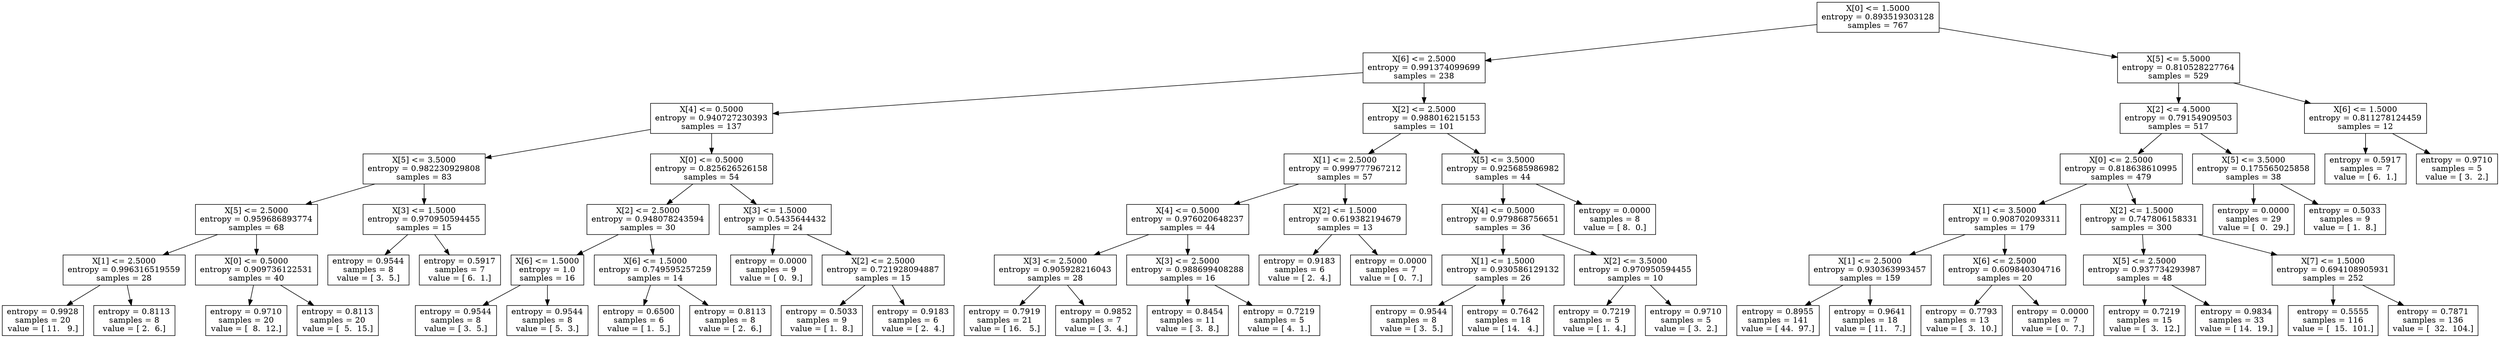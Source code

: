 digraph Tree {
0 [label="X[0] <= 1.5000\nentropy = 0.893519303128\nsamples = 767", shape="box"] ;
1 [label="X[6] <= 2.5000\nentropy = 0.991374099699\nsamples = 238", shape="box"] ;
0 -> 1 ;
2 [label="X[4] <= 0.5000\nentropy = 0.940727230393\nsamples = 137", shape="box"] ;
1 -> 2 ;
3 [label="X[5] <= 3.5000\nentropy = 0.982230929808\nsamples = 83", shape="box"] ;
2 -> 3 ;
4 [label="X[5] <= 2.5000\nentropy = 0.959686893774\nsamples = 68", shape="box"] ;
3 -> 4 ;
5 [label="X[1] <= 2.5000\nentropy = 0.996316519559\nsamples = 28", shape="box"] ;
4 -> 5 ;
6 [label="entropy = 0.9928\nsamples = 20\nvalue = [ 11.   9.]", shape="box"] ;
5 -> 6 ;
7 [label="entropy = 0.8113\nsamples = 8\nvalue = [ 2.  6.]", shape="box"] ;
5 -> 7 ;
8 [label="X[0] <= 0.5000\nentropy = 0.909736122531\nsamples = 40", shape="box"] ;
4 -> 8 ;
9 [label="entropy = 0.9710\nsamples = 20\nvalue = [  8.  12.]", shape="box"] ;
8 -> 9 ;
10 [label="entropy = 0.8113\nsamples = 20\nvalue = [  5.  15.]", shape="box"] ;
8 -> 10 ;
11 [label="X[3] <= 1.5000\nentropy = 0.970950594455\nsamples = 15", shape="box"] ;
3 -> 11 ;
12 [label="entropy = 0.9544\nsamples = 8\nvalue = [ 3.  5.]", shape="box"] ;
11 -> 12 ;
13 [label="entropy = 0.5917\nsamples = 7\nvalue = [ 6.  1.]", shape="box"] ;
11 -> 13 ;
14 [label="X[0] <= 0.5000\nentropy = 0.825626526158\nsamples = 54", shape="box"] ;
2 -> 14 ;
15 [label="X[2] <= 2.5000\nentropy = 0.948078243594\nsamples = 30", shape="box"] ;
14 -> 15 ;
16 [label="X[6] <= 1.5000\nentropy = 1.0\nsamples = 16", shape="box"] ;
15 -> 16 ;
17 [label="entropy = 0.9544\nsamples = 8\nvalue = [ 3.  5.]", shape="box"] ;
16 -> 17 ;
18 [label="entropy = 0.9544\nsamples = 8\nvalue = [ 5.  3.]", shape="box"] ;
16 -> 18 ;
19 [label="X[6] <= 1.5000\nentropy = 0.749595257259\nsamples = 14", shape="box"] ;
15 -> 19 ;
20 [label="entropy = 0.6500\nsamples = 6\nvalue = [ 1.  5.]", shape="box"] ;
19 -> 20 ;
21 [label="entropy = 0.8113\nsamples = 8\nvalue = [ 2.  6.]", shape="box"] ;
19 -> 21 ;
22 [label="X[3] <= 1.5000\nentropy = 0.5435644432\nsamples = 24", shape="box"] ;
14 -> 22 ;
23 [label="entropy = 0.0000\nsamples = 9\nvalue = [ 0.  9.]", shape="box"] ;
22 -> 23 ;
24 [label="X[2] <= 2.5000\nentropy = 0.721928094887\nsamples = 15", shape="box"] ;
22 -> 24 ;
25 [label="entropy = 0.5033\nsamples = 9\nvalue = [ 1.  8.]", shape="box"] ;
24 -> 25 ;
26 [label="entropy = 0.9183\nsamples = 6\nvalue = [ 2.  4.]", shape="box"] ;
24 -> 26 ;
27 [label="X[2] <= 2.5000\nentropy = 0.988016215153\nsamples = 101", shape="box"] ;
1 -> 27 ;
28 [label="X[1] <= 2.5000\nentropy = 0.999777967212\nsamples = 57", shape="box"] ;
27 -> 28 ;
29 [label="X[4] <= 0.5000\nentropy = 0.976020648237\nsamples = 44", shape="box"] ;
28 -> 29 ;
30 [label="X[3] <= 2.5000\nentropy = 0.905928216043\nsamples = 28", shape="box"] ;
29 -> 30 ;
31 [label="entropy = 0.7919\nsamples = 21\nvalue = [ 16.   5.]", shape="box"] ;
30 -> 31 ;
32 [label="entropy = 0.9852\nsamples = 7\nvalue = [ 3.  4.]", shape="box"] ;
30 -> 32 ;
33 [label="X[3] <= 2.5000\nentropy = 0.988699408288\nsamples = 16", shape="box"] ;
29 -> 33 ;
34 [label="entropy = 0.8454\nsamples = 11\nvalue = [ 3.  8.]", shape="box"] ;
33 -> 34 ;
35 [label="entropy = 0.7219\nsamples = 5\nvalue = [ 4.  1.]", shape="box"] ;
33 -> 35 ;
36 [label="X[2] <= 1.5000\nentropy = 0.619382194679\nsamples = 13", shape="box"] ;
28 -> 36 ;
37 [label="entropy = 0.9183\nsamples = 6\nvalue = [ 2.  4.]", shape="box"] ;
36 -> 37 ;
38 [label="entropy = 0.0000\nsamples = 7\nvalue = [ 0.  7.]", shape="box"] ;
36 -> 38 ;
39 [label="X[5] <= 3.5000\nentropy = 0.925685986982\nsamples = 44", shape="box"] ;
27 -> 39 ;
40 [label="X[4] <= 0.5000\nentropy = 0.979868756651\nsamples = 36", shape="box"] ;
39 -> 40 ;
41 [label="X[1] <= 1.5000\nentropy = 0.930586129132\nsamples = 26", shape="box"] ;
40 -> 41 ;
42 [label="entropy = 0.9544\nsamples = 8\nvalue = [ 3.  5.]", shape="box"] ;
41 -> 42 ;
43 [label="entropy = 0.7642\nsamples = 18\nvalue = [ 14.   4.]", shape="box"] ;
41 -> 43 ;
44 [label="X[2] <= 3.5000\nentropy = 0.970950594455\nsamples = 10", shape="box"] ;
40 -> 44 ;
45 [label="entropy = 0.7219\nsamples = 5\nvalue = [ 1.  4.]", shape="box"] ;
44 -> 45 ;
46 [label="entropy = 0.9710\nsamples = 5\nvalue = [ 3.  2.]", shape="box"] ;
44 -> 46 ;
47 [label="entropy = 0.0000\nsamples = 8\nvalue = [ 8.  0.]", shape="box"] ;
39 -> 47 ;
48 [label="X[5] <= 5.5000\nentropy = 0.810528227764\nsamples = 529", shape="box"] ;
0 -> 48 ;
49 [label="X[2] <= 4.5000\nentropy = 0.79154909503\nsamples = 517", shape="box"] ;
48 -> 49 ;
50 [label="X[0] <= 2.5000\nentropy = 0.818638610995\nsamples = 479", shape="box"] ;
49 -> 50 ;
51 [label="X[1] <= 3.5000\nentropy = 0.908702093311\nsamples = 179", shape="box"] ;
50 -> 51 ;
52 [label="X[1] <= 2.5000\nentropy = 0.930363993457\nsamples = 159", shape="box"] ;
51 -> 52 ;
53 [label="entropy = 0.8955\nsamples = 141\nvalue = [ 44.  97.]", shape="box"] ;
52 -> 53 ;
54 [label="entropy = 0.9641\nsamples = 18\nvalue = [ 11.   7.]", shape="box"] ;
52 -> 54 ;
55 [label="X[6] <= 2.5000\nentropy = 0.609840304716\nsamples = 20", shape="box"] ;
51 -> 55 ;
56 [label="entropy = 0.7793\nsamples = 13\nvalue = [  3.  10.]", shape="box"] ;
55 -> 56 ;
57 [label="entropy = 0.0000\nsamples = 7\nvalue = [ 0.  7.]", shape="box"] ;
55 -> 57 ;
58 [label="X[2] <= 1.5000\nentropy = 0.747806158331\nsamples = 300", shape="box"] ;
50 -> 58 ;
59 [label="X[5] <= 2.5000\nentropy = 0.937734293987\nsamples = 48", shape="box"] ;
58 -> 59 ;
60 [label="entropy = 0.7219\nsamples = 15\nvalue = [  3.  12.]", shape="box"] ;
59 -> 60 ;
61 [label="entropy = 0.9834\nsamples = 33\nvalue = [ 14.  19.]", shape="box"] ;
59 -> 61 ;
62 [label="X[7] <= 1.5000\nentropy = 0.694108905931\nsamples = 252", shape="box"] ;
58 -> 62 ;
63 [label="entropy = 0.5555\nsamples = 116\nvalue = [  15.  101.]", shape="box"] ;
62 -> 63 ;
64 [label="entropy = 0.7871\nsamples = 136\nvalue = [  32.  104.]", shape="box"] ;
62 -> 64 ;
65 [label="X[5] <= 3.5000\nentropy = 0.175565025858\nsamples = 38", shape="box"] ;
49 -> 65 ;
66 [label="entropy = 0.0000\nsamples = 29\nvalue = [  0.  29.]", shape="box"] ;
65 -> 66 ;
67 [label="entropy = 0.5033\nsamples = 9\nvalue = [ 1.  8.]", shape="box"] ;
65 -> 67 ;
68 [label="X[6] <= 1.5000\nentropy = 0.811278124459\nsamples = 12", shape="box"] ;
48 -> 68 ;
69 [label="entropy = 0.5917\nsamples = 7\nvalue = [ 6.  1.]", shape="box"] ;
68 -> 69 ;
70 [label="entropy = 0.9710\nsamples = 5\nvalue = [ 3.  2.]", shape="box"] ;
68 -> 70 ;
}